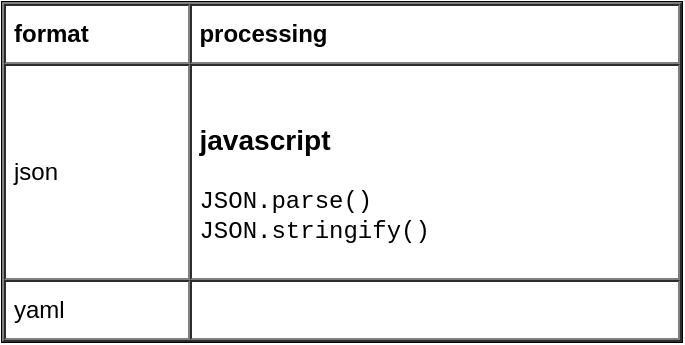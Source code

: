 <mxfile version="13.1.3" pages="3">
    <diagram id="70TjUKxo3Jv_3xfZJJ2d" name="overview">
        <mxGraphModel dx="822" dy="480" grid="1" gridSize="10" guides="1" tooltips="1" connect="1" arrows="1" fold="1" page="1" pageScale="1" pageWidth="827" pageHeight="1169" math="0" shadow="0">
            <root>
                <mxCell id="yHRTtP9W4g_wSQJaehRI-0"/>
                <mxCell id="yHRTtP9W4g_wSQJaehRI-1" parent="yHRTtP9W4g_wSQJaehRI-0"/>
                <mxCell id="yHRTtP9W4g_wSQJaehRI-2" value="&lt;table cellpadding=&quot;4&quot; cellspacing=&quot;0&quot; border=&quot;1&quot; style=&quot;font-size: 1em ; width: 100% ; height: 100%&quot;&gt;&lt;tbody&gt;&lt;tr&gt;&lt;th&gt;format&lt;/th&gt;&lt;th&gt;processing&lt;/th&gt;&lt;/tr&gt;&lt;tr&gt;&lt;td&gt;json&lt;/td&gt;&lt;td&gt;&lt;h3&gt;javascript&lt;/h3&gt;&lt;font face=&quot;Courier New&quot;&gt;JSON.parse()&lt;br&gt;JSON.stringify()&lt;/font&gt;&lt;/td&gt;&lt;/tr&gt;&lt;tr&gt;&lt;td&gt;yaml&lt;/td&gt;&lt;td&gt;&lt;br&gt;&lt;/td&gt;&lt;/tr&gt;&lt;/tbody&gt;&lt;/table&gt; " style="verticalAlign=top;align=left;overflow=fill;fontSize=12;fontFamily=Helvetica;html=1" parent="yHRTtP9W4g_wSQJaehRI-1" vertex="1">
                    <mxGeometry x="40" y="40" width="340" height="170" as="geometry"/>
                </mxCell>
            </root>
        </mxGraphModel>
    </diagram>
    <diagram id="6hGFLwfOUW9BJ-s0fimq" name="json">
        <mxGraphModel dx="822" dy="480" grid="1" gridSize="10" guides="1" tooltips="1" connect="1" arrows="1" fold="1" page="1" pageScale="1" pageWidth="827" pageHeight="1169" math="0" shadow="0">
            <root>
                <mxCell id="0"/>
                <mxCell id="1" parent="0"/>
                <UserObject label="&lt;table cellpadding=&quot;4&quot; cellspacing=&quot;0&quot; border=&quot;1&quot; style=&quot;font-size: 1em ; width: 100% ; height: 100%&quot;&gt;&lt;tbody&gt;&lt;tr&gt;&lt;th&gt;types&lt;/th&gt;&lt;th&gt;contents&lt;/th&gt;&lt;/tr&gt;&lt;tr&gt;&lt;td&gt;basic&lt;/td&gt;&lt;td&gt;&lt;ol&gt;&lt;li&gt;&lt;font face=&quot;Courier New&quot;&gt;.json&lt;/font&gt; - file extension&lt;/li&gt;&lt;li&gt;&lt;font face=&quot;Courier New&quot;&gt;application/json&lt;/font&gt;&amp;nbsp;- MIME type&lt;br&gt;&lt;/li&gt;&lt;/ol&gt;&lt;/td&gt;&lt;/tr&gt;&lt;tr&gt;&lt;td&gt;separators&lt;/td&gt;&lt;td&gt;&lt;ol&gt;&lt;li&gt;&lt;font face=&quot;Courier New&quot;&gt;: - &lt;/font&gt;key:value&lt;/li&gt;&lt;li&gt;&lt;font face=&quot;Courier New&quot;&gt;, - &lt;/font&gt;key:value pairs&lt;/li&gt;&lt;li&gt;&lt;font face=&quot;Courier New&quot;&gt;{} - &lt;/font&gt;objects&lt;/li&gt;&lt;li&gt;&lt;font face=&quot;Courier New&quot;&gt;[] - &lt;/font&gt;arrays&lt;/li&gt;&lt;/ol&gt;&lt;/td&gt;&lt;/tr&gt;&lt;tr&gt;&lt;td&gt;data types&lt;/td&gt;&lt;td&gt;&lt;h3&gt;keys:&lt;/h3&gt;&lt;div&gt;&lt;ol&gt;&lt;li&gt;string type&lt;/li&gt;&lt;/ol&gt;&lt;/div&gt;&lt;h3&gt;values:&lt;/h3&gt;&lt;ol&gt;&lt;li&gt;string: &lt;font face=&quot;Courier New&quot;&gt;&quot;purple&quot;&lt;/font&gt; - wrapped by double quotes&lt;/li&gt;&lt;li&gt;number: &lt;font face=&quot;Courier New&quot;&gt;100, -10.2&lt;/font&gt;&lt;/li&gt;&lt;li&gt;boolean: &lt;font face=&quot;Courier New&quot;&gt;[true, false]&lt;/font&gt;&lt;/li&gt;&lt;li&gt;null: &lt;font face=&quot;Courier New&quot;&gt;&quot;age&quot;: null&lt;/font&gt;&lt;/li&gt;&lt;li&gt;object: &lt;font face=&quot;Courier New&quot;&gt;{..., ...}&lt;/font&gt;&lt;/li&gt;&lt;li&gt;array: &lt;font face=&quot;Courier New&quot;&gt;[..., ...]&lt;/font&gt;&lt;/li&gt;&lt;/ol&gt;&lt;/td&gt;&lt;/tr&gt;&lt;tr&gt;&lt;td&gt;access value&lt;/td&gt;&lt;td&gt;&lt;h3&gt;object:&lt;/h3&gt;&lt;ol&gt;&lt;li&gt;using &lt;font face=&quot;Courier New&quot;&gt;.&amp;nbsp;&lt;/font&gt;or&amp;nbsp;&amp;nbsp;&lt;font face=&quot;Courier New&quot;&gt;[] &lt;/font&gt;to get value: &lt;font face=&quot;Courier New&quot;&gt;auther.name, auther[&quot;name&quot;]&lt;/font&gt;&lt;/li&gt;&lt;li&gt;using &lt;font face=&quot;Courier New&quot;&gt;=&lt;/font&gt; to update values:&lt;font face=&quot;Courier New&quot;&gt; auther.name = &quot;othername&quot;&lt;/font&gt;&lt;/li&gt;&lt;li&gt;using &lt;font face=&quot;Courier New&quot;&gt;delete&lt;/font&gt;&amp;nbsp;to delete properties: &lt;font face=&quot;Courier New&quot;&gt;delete auther.name&lt;/font&gt;&lt;/li&gt;&lt;/ol&gt;&lt;h3&gt;array:&lt;/h3&gt;&lt;div&gt;&lt;ol&gt;&lt;li&gt;using &lt;font face=&quot;Courier New&quot;&gt;[] &lt;/font&gt;to get value:&lt;font face=&quot;Courier New&quot;&gt; auther.books[1]&lt;/font&gt;&lt;/li&gt;&lt;li&gt;&lt;font face=&quot;Courier New&quot;&gt;using&lt;/font&gt;&amp;nbsp;&lt;font face=&quot;Courier New&quot; style=&quot;font-family: &amp;#34;courier new&amp;#34;&quot;&gt;=&lt;/font&gt;&lt;span style=&quot;font-family: &amp;#34;helvetica&amp;#34;&quot;&gt;&amp;nbsp;to update&amp;nbsp;&lt;/span&gt;&lt;font face=&quot;Courier New&quot;&gt;values: auther.books[1] = &quot;hl&quot;&lt;/font&gt;&lt;/li&gt;&lt;li&gt;using&amp;nbsp;&lt;font face=&quot;Courier New&quot;&gt;delete&lt;/font&gt;&amp;nbsp;to delete items:&amp;nbsp;&lt;font face=&quot;Courier New&quot;&gt;delete auther.books[1]&lt;/font&gt;&lt;/li&gt;&lt;/ol&gt;&lt;/div&gt;&lt;/td&gt;&lt;/tr&gt;&lt;tr&gt;&lt;td&gt;&lt;a href=&quot;http://json-schema.org&quot;&gt;schema&lt;/a&gt;&lt;/td&gt;&lt;td&gt;&lt;h3&gt;&lt;font face=&quot;Courier New&quot;&gt;schema:&lt;/font&gt;&lt;/h3&gt;&lt;font face=&quot;Courier New&quot;&gt;{ &lt;br&gt;&amp;nbsp; &amp;nbsp; &quot;$schema&quot;: &quot;http://json-schema.org/draft-04/schema#&quot;, &lt;br&gt;&amp;nbsp; &amp;nbsp; &quot;title&quot;: &quot;Person&quot;, &lt;br&gt;&amp;nbsp; &amp;nbsp; &quot;description&quot;: &quot;A person&quot;, &lt;br&gt;&amp;nbsp; &amp;nbsp; &quot;type&quot;: &quot;object&quot;,&lt;br&gt;&amp;nbsp; &amp;nbsp; &quot;properties&quot;: { &lt;br&gt;&amp;nbsp; &amp;nbsp; &amp;nbsp; &amp;nbsp; &quot;name&quot;: { &lt;br&gt;&amp;nbsp; &amp;nbsp; &amp;nbsp; &amp;nbsp; &amp;nbsp; &amp;nbsp; &quot;description&quot;: &quot;A person's name&quot;, &lt;br&gt;&amp;nbsp; &amp;nbsp; &amp;nbsp; &amp;nbsp; &amp;nbsp; &amp;nbsp; &quot;type&quot;: &quot;string&quot; &lt;br&gt;&amp;nbsp; &amp;nbsp; &amp;nbsp; &amp;nbsp; &amp;nbsp;},&lt;br&gt;&amp;nbsp; &amp;nbsp; &amp;nbsp; &amp;nbsp; &amp;nbsp;&quot;age&quot;: {&lt;br&gt;&amp;nbsp; &amp;nbsp; &amp;nbsp; &amp;nbsp; &amp;nbsp; &amp;nbsp; &quot;description&quot;: &quot;A person's age&quot;,&lt;br&gt;&amp;nbsp; &amp;nbsp; &amp;nbsp; &amp;nbsp; &amp;nbsp; &amp;nbsp; &quot;type&quot;: &quot;number&quot;, &lt;br&gt;&amp;nbsp; &amp;nbsp; &amp;nbsp; &amp;nbsp; &amp;nbsp; &amp;nbsp; &quot;minimum&quot;: 18,&lt;br&gt;&amp;nbsp; &amp;nbsp; &amp;nbsp; &amp;nbsp; &amp;nbsp; &amp;nbsp; &quot;maximum&quot;: 64&lt;br&gt;&amp;nbsp; &amp;nbsp; &amp;nbsp; &amp;nbsp; &amp;nbsp; &amp;nbsp; } &lt;br&gt;&amp;nbsp; &amp;nbsp; },&lt;br&gt;&amp;nbsp; &amp;nbsp; &quot;required&quot;: [&quot;name&quot;, &quot;age&quot;]&lt;br&gt;}&lt;br&gt;&lt;/font&gt;&lt;br&gt;&lt;h3&gt;object:&lt;/h3&gt;&lt;div&gt;&lt;font face=&quot;Courier New&quot;&gt;{&lt;/font&gt;&lt;/div&gt;&lt;div&gt;&lt;font face=&quot;Courier New&quot;&gt;&amp;nbsp; &amp;nbsp; &quot;name&quot;: &quot;John Doe&quot;,&lt;/font&gt;&lt;/div&gt;&lt;div&gt;&lt;font face=&quot;Courier New&quot;&gt;&amp;nbsp; &amp;nbsp; &quot;age&quot;: 35&lt;/font&gt;&lt;/div&gt;&lt;div&gt;&lt;font face=&quot;Courier New&quot;&gt;}&lt;/font&gt;&lt;/div&gt;&lt;/td&gt;&lt;/tr&gt;&lt;/tbody&gt;&lt;/table&gt; " id="ZdUqw7-_avne0JCoBrwP-1">
                    <mxCell style="verticalAlign=top;align=left;overflow=fill;fontSize=12;fontFamily=Helvetica;html=1" parent="1" vertex="1">
                        <mxGeometry x="40" y="40" width="630" height="1080" as="geometry"/>
                    </mxCell>
                </UserObject>
            </root>
        </mxGraphModel>
    </diagram>
    <diagram id="y4TGKmTkcTddHkpaHD1i" name="yaml">
        <mxGraphModel dx="822" dy="480" grid="1" gridSize="10" guides="1" tooltips="1" connect="1" arrows="1" fold="1" page="1" pageScale="1" pageWidth="827" pageHeight="1169" math="0" shadow="0">
            <root>
                <mxCell id="6_pDzlnaH84xZLjrLRsx-0"/>
                <mxCell id="6_pDzlnaH84xZLjrLRsx-1" parent="6_pDzlnaH84xZLjrLRsx-0"/>
                <mxCell id="hIlppm9JOt-W47DFi0uU-0" value="&lt;table cellpadding=&quot;4&quot; cellspacing=&quot;0&quot; border=&quot;1&quot; style=&quot;font-size: 1em ; width: 100% ; height: 100%&quot;&gt;&lt;tbody&gt;&lt;tr&gt;&lt;th&gt;types&lt;/th&gt;&lt;th&gt;contents&lt;/th&gt;&lt;/tr&gt;&lt;tr&gt;&lt;td&gt;basic&lt;/td&gt;&lt;td&gt;&lt;ol&gt;&lt;li&gt;all yaml files can optionally begin with &lt;font face=&quot;Courier New&quot;&gt;---&lt;/font&gt; and end with &lt;font face=&quot;Courier New&quot;&gt;... &lt;/font&gt;which&amp;nbsp;indicates the start and end of the file&lt;/li&gt;&lt;li&gt;&lt;font face=&quot;Courier New&quot;&gt;#&lt;/font&gt;&amp;nbsp;for comments&lt;/li&gt;&lt;/ol&gt;&lt;/td&gt;&lt;/tr&gt;&lt;tr&gt;&lt;td&gt;data types&lt;/td&gt;&lt;td&gt;&lt;ol&gt;&lt;li&gt;numeric: &lt;font face=&quot;Courier New&quot;&gt;1 1.1&lt;/font&gt;&lt;/li&gt;&lt;li&gt;boolean:&amp;nbsp;&lt;font face=&quot;Courier New&quot;&gt;[yes, no, true, false, True, False, TRUE, FALSE]&lt;/font&gt;&lt;/li&gt;&lt;li&gt;string: &lt;font face=&quot;Courier New&quot;&gt;&quot;hello&quot; - &lt;/font&gt;needs single or double quotes when needed, see &lt;b&gt;notes&lt;/b&gt;&lt;/li&gt;&lt;li&gt;&lt;span style=&quot;font-size: 1em&quot;&gt;list&lt;/span&gt;&lt;br&gt;&lt;/li&gt;&lt;li&gt;dictionray&lt;/li&gt;&lt;/ol&gt;&lt;/td&gt;&lt;/tr&gt;&lt;tr&gt;&lt;td&gt;list&lt;/td&gt;&lt;td&gt;&lt;ol&gt;&lt;li&gt;list members begin at the same indentation level startng with a dash and a space &quot;&lt;font face=&quot;Courier New&quot;&gt;- &quot;&lt;/font&gt;&lt;/li&gt;&lt;/ol&gt;&lt;/td&gt;&lt;/tr&gt;&lt;tr&gt;&lt;td&gt;dictionary&lt;/td&gt;&lt;td&gt;&lt;ol&gt;&lt;li&gt;&lt;font face=&quot;Courier New&quot;&gt;key: value&lt;/font&gt;,&amp;nbsp;colon must be followed by a space&lt;/li&gt;&lt;li&gt;&lt;font face=&quot;Courier New&quot;&gt;value&lt;/font&gt; can span multiple lines using &lt;font face=&quot;Courier New&quot;&gt;|&lt;/font&gt; or &lt;font face=&quot;Courier New&quot;&gt;&amp;gt;&lt;/font&gt;&lt;/li&gt;&lt;li&gt;&lt;font face=&quot;Courier New&quot;&gt;|&lt;/font&gt; will include the new lines and any trailing spaces&lt;/li&gt;&lt;li&gt;&lt;font face=&quot;Courier New&quot;&gt;&amp;gt;&lt;/font&gt; will fold new lines to spaces making long line to read and edit easier&lt;/li&gt;&lt;li&gt;both &lt;font face=&quot;Courier New&quot;&gt;|&lt;/font&gt; and &lt;font face=&quot;Courier New&quot;&gt;&amp;gt;&lt;/font&gt; will ignore the indentation&lt;/li&gt;&lt;/ol&gt;&lt;/td&gt;&lt;/tr&gt;&lt;tr&gt;&lt;td&gt;notes&lt;/td&gt;&lt;td&gt;&lt;ol&gt;&lt;li&gt;&lt;font face=&quot;Courier New&quot;&gt;&quot;: &quot; &lt;/font&gt;indicates a mapping;&amp;nbsp;&lt;font face=&quot;Courier New&quot;&gt;&quot;: {&quot;&lt;/font&gt; indicates a dictionry; &lt;font face=&quot;Courier New&quot;&gt;&quot; #&quot;&lt;/font&gt; indicates a comment&lt;/li&gt;&lt;li&gt;when &lt;font face=&quot;Courier New&quot;&gt;&quot;: &quot;&lt;/font&gt;&amp;nbsp;,&amp;nbsp;&lt;font face=&quot;Courier New&quot;&gt;&quot;: {&quot;, &quot; #&quot;&lt;/font&gt; appear&amp;nbsp;in the mid of value, use single or double quotes to quote the entire value, not part of it&lt;/li&gt;&lt;li&gt;double quotes can use escapes&lt;/li&gt;&lt;/ol&gt;&lt;/td&gt;&lt;/tr&gt;&lt;tr&gt;&lt;td&gt;example&lt;/td&gt;&lt;td&gt;&lt;font face=&quot;Courier New&quot;&gt;# Employee records&lt;br&gt;- martin: &lt;br&gt;&amp;nbsp; &amp;nbsp; name: Martin D'vloper&lt;br&gt;&amp;nbsp; &amp;nbsp; job: Developer&lt;br&gt;&amp;nbsp; &amp;nbsp; skills:&lt;br&gt;&amp;nbsp; &amp;nbsp; &amp;nbsp; - python&lt;br&gt;&amp;nbsp; &amp;nbsp; &amp;nbsp; - perl&lt;br&gt;&amp;nbsp; &amp;nbsp; &amp;nbsp; - pascal&lt;br&gt;- tabitha:&lt;br&gt;&amp;nbsp; &amp;nbsp; name: Tabitha Bitumen&lt;br&gt;&amp;nbsp; &amp;nbsp; job: Developer&lt;br&gt;&amp;nbsp; &amp;nbsp; skills:&lt;br&gt;&amp;nbsp; &amp;nbsp; &amp;nbsp; - lisp&lt;br&gt;&amp;nbsp; &amp;nbsp; &amp;nbsp; - fortran&lt;br&gt;&amp;nbsp; &amp;nbsp; &amp;nbsp; - erlang&lt;br&gt;&lt;br&gt;--- &lt;br&gt;# An employee record&lt;br&gt;name: Martin D'vloper&lt;br&gt;job: Developer&lt;br&gt;skill: Elite&lt;br&gt;employed: True&lt;br&gt;foods:&lt;br&gt;&amp;nbsp; - Apple&lt;br&gt;&amp;nbsp; - Orange&lt;br&gt;&amp;nbsp; - Strawberry&lt;br&gt;&amp;nbsp; - Mango&lt;br&gt;languages:&lt;br&gt;&amp;nbsp; perl: Elite&lt;br&gt;&amp;nbsp; python: Elite&lt;br&gt;&amp;nbsp; pascal: Lame&lt;br&gt;education: |&lt;br&gt;&amp;nbsp; 4 GCSEs&lt;br&gt;&amp;nbsp; 3 A-Levels&lt;br&gt;&amp;nbsp; BSc in the Internet of Things&lt;br&gt;...&lt;/font&gt;&lt;/td&gt;&lt;/tr&gt;&lt;/tbody&gt;&lt;/table&gt; " style="verticalAlign=top;align=left;overflow=fill;fontSize=12;fontFamily=Helvetica;html=1" vertex="1" parent="6_pDzlnaH84xZLjrLRsx-1">
                    <mxGeometry x="40" y="20" width="770" height="1000" as="geometry"/>
                </mxCell>
            </root>
        </mxGraphModel>
    </diagram>
</mxfile>